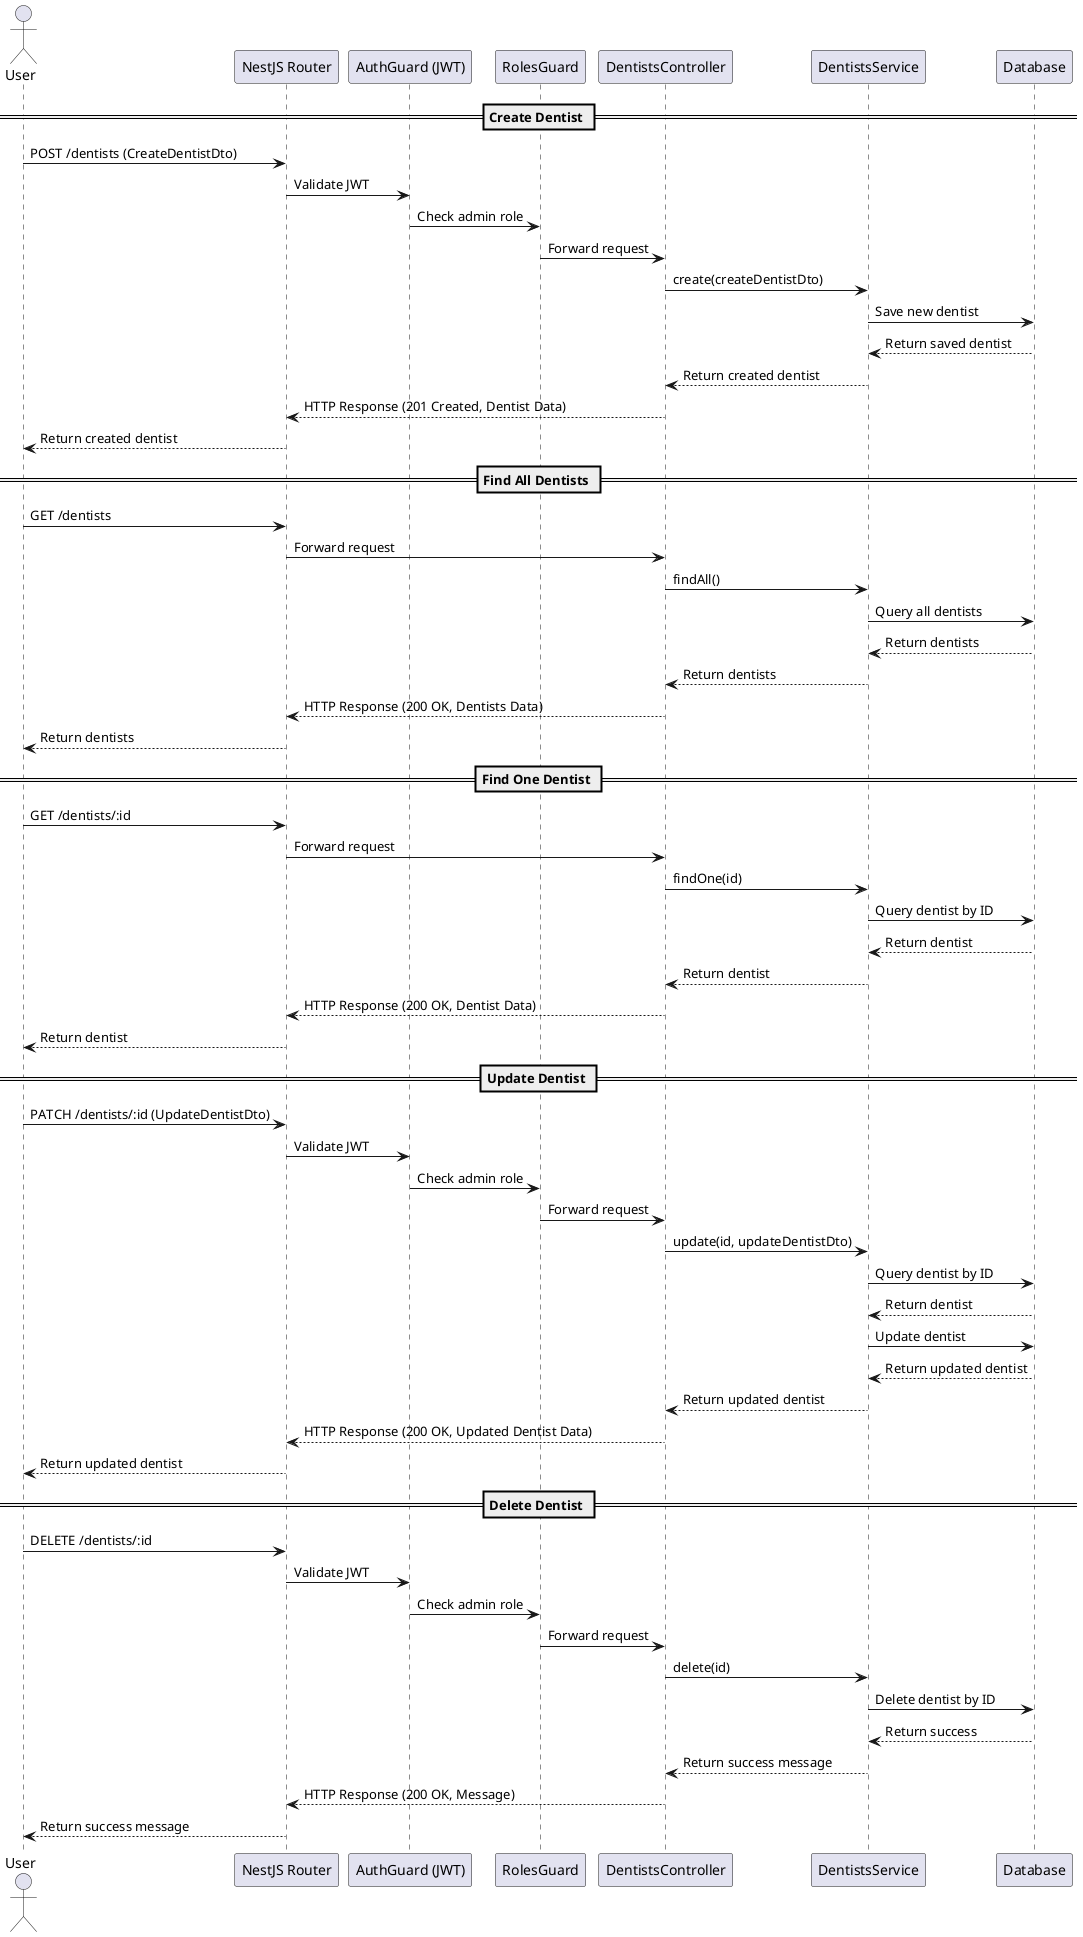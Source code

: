 @startuml

actor User
participant "NestJS Router" as Router
participant "AuthGuard (JWT)" as AuthGuard
participant "RolesGuard" as RolesGuard
participant "DentistsController" as Controller
participant "DentistsService" as Service
participant "Database" as Database

== Create Dentist ==
User -> Router: POST /dentists (CreateDentistDto)
Router -> AuthGuard: Validate JWT
AuthGuard -> RolesGuard: Check admin role
RolesGuard -> Controller: Forward request
Controller -> Service: create(createDentistDto)
Service -> Database: Save new dentist
Database --> Service: Return saved dentist
Service --> Controller: Return created dentist
Controller --> Router: HTTP Response (201 Created, Dentist Data)
Router --> User: Return created dentist

== Find All Dentists ==
User -> Router: GET /dentists
Router -> Controller: Forward request
Controller -> Service: findAll()
Service -> Database: Query all dentists
Database --> Service: Return dentists
Service --> Controller: Return dentists
Controller --> Router: HTTP Response (200 OK, Dentists Data)
Router --> User: Return dentists

== Find One Dentist ==
User -> Router: GET /dentists/:id
Router -> Controller: Forward request
Controller -> Service: findOne(id)
Service -> Database: Query dentist by ID
Database --> Service: Return dentist
Service --> Controller: Return dentist
Controller --> Router: HTTP Response (200 OK, Dentist Data)
Router --> User: Return dentist

== Update Dentist ==
User -> Router: PATCH /dentists/:id (UpdateDentistDto)
Router -> AuthGuard: Validate JWT
AuthGuard -> RolesGuard: Check admin role
RolesGuard -> Controller: Forward request
Controller -> Service: update(id, updateDentistDto)
Service -> Database: Query dentist by ID
Database --> Service: Return dentist
Service -> Database: Update dentist
Database --> Service: Return updated dentist
Service --> Controller: Return updated dentist
Controller --> Router: HTTP Response (200 OK, Updated Dentist Data)
Router --> User: Return updated dentist

== Delete Dentist ==
User -> Router: DELETE /dentists/:id
Router -> AuthGuard: Validate JWT
AuthGuard -> RolesGuard: Check admin role
RolesGuard -> Controller: Forward request
Controller -> Service: delete(id)
Service -> Database: Delete dentist by ID
Database --> Service: Return success
Service --> Controller: Return success message
Controller --> Router: HTTP Response (200 OK, Message)
Router --> User: Return success message

@enduml
